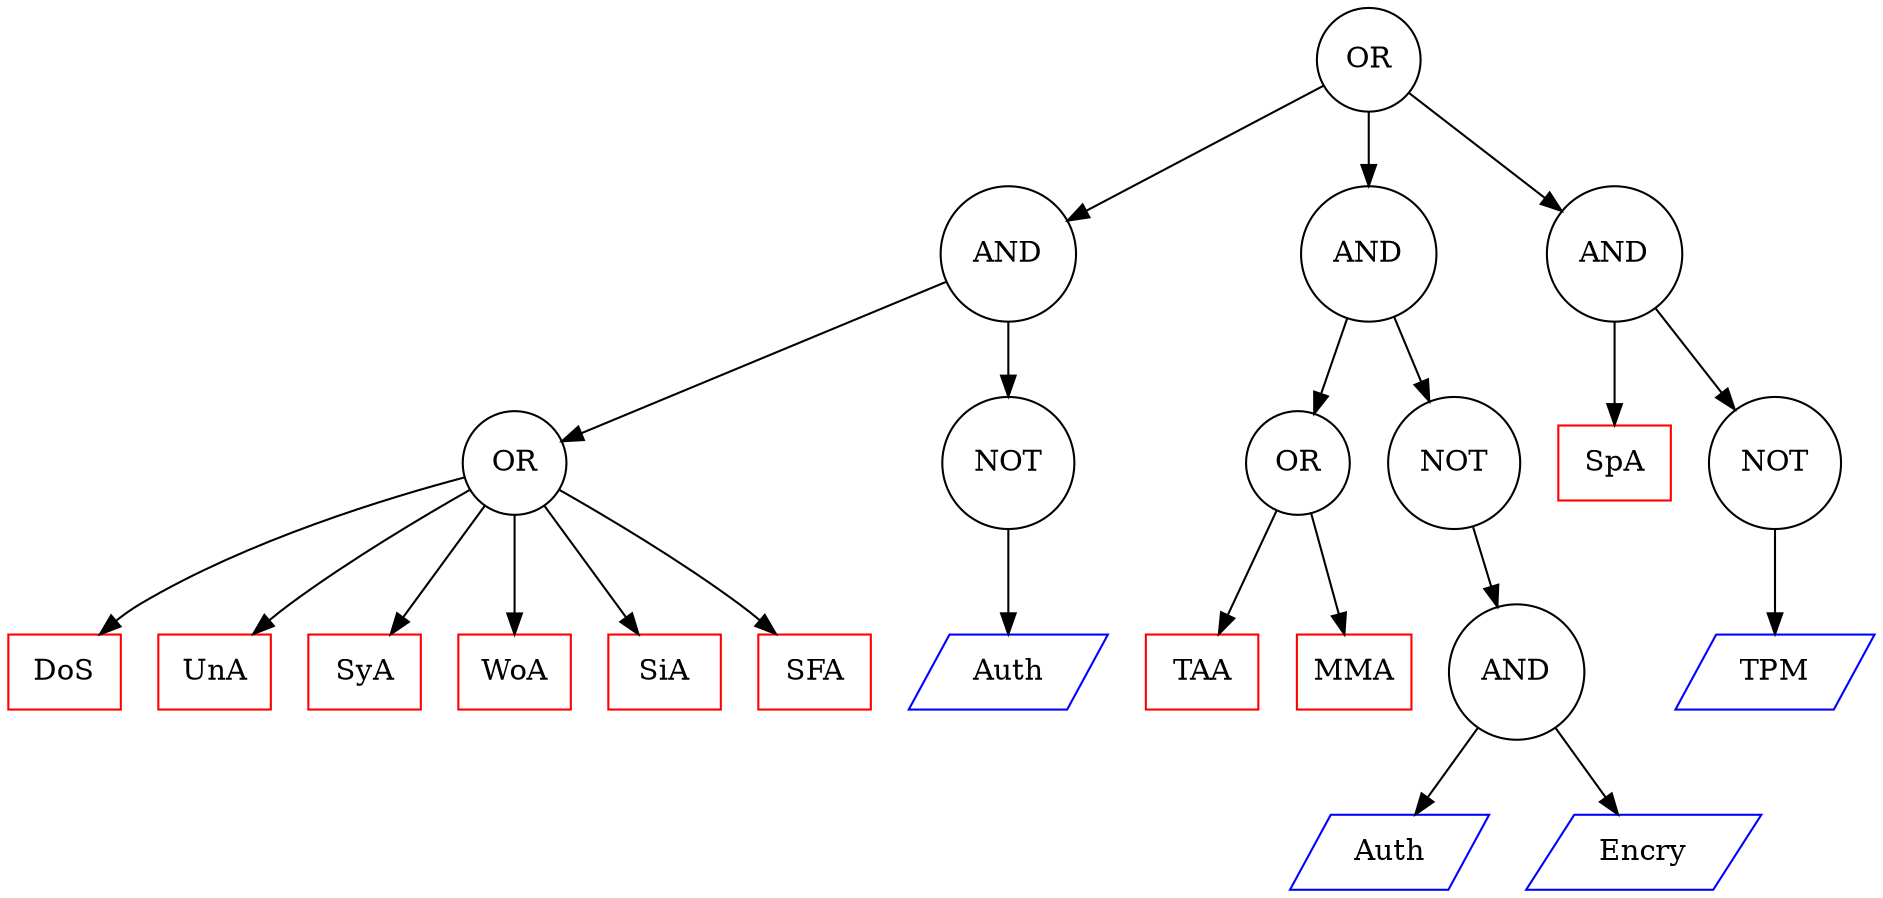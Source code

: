 digraph attack_defense_tree {
F0 [shape=circle, label=OR, color=black]
F1 [shape=circle, label=AND, color=black]
F2 [shape=circle, label=OR, color=black]
F3 [shape=rectangle, label=DoS, color=red]
F2 -> F3
F4 [shape=rectangle, label=UnA, color=red]
F2 -> F4
F5 [shape=rectangle, label=SyA, color=red]
F2 -> F5
F6 [shape=rectangle, label=WoA, color=red]
F2 -> F6
F7 [shape=rectangle, label=SiA, color=red]
F2 -> F7
F8 [shape=rectangle, label=SFA, color=red]
F2 -> F8
F1 -> F2
F9 [shape=circle, label=NOT, color=black]
F10 [shape=parallelogram, label=Auth, color=blue]
F9 -> F10
F1 -> F9
F0 -> F1
F11 [shape=circle, label=AND, color=black]
F12 [shape=circle, label=OR, color=black]
F13 [shape=rectangle, label=TAA, color=red]
F12 -> F13
F14 [shape=rectangle, label=MMA, color=red]
F12 -> F14
F11 -> F12
F15 [shape=circle, label=NOT, color=black]
F16 [shape=circle, label=AND, color=black]
F17 [shape=parallelogram, label=Auth, color=blue]
F16 -> F17
F18 [shape=parallelogram, label=Encry, color=blue]
F16 -> F18
F15 -> F16
F11 -> F15
F0 -> F11
F19 [shape=circle, label=AND, color=black]
F20 [shape=rectangle, label=SpA, color=red]
F19 -> F20
F21 [shape=circle, label=NOT, color=black]
F22 [shape=parallelogram, label=TPM, color=blue]
F21 -> F22
F19 -> F21
F0 -> F19
}